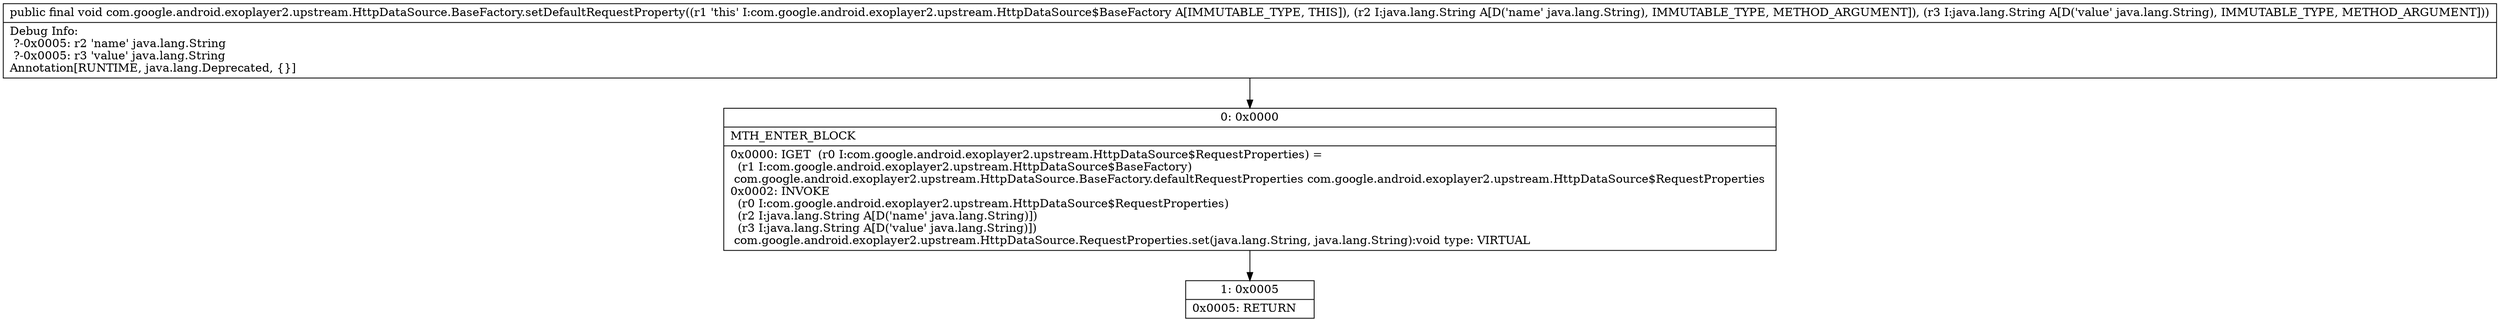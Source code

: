 digraph "CFG forcom.google.android.exoplayer2.upstream.HttpDataSource.BaseFactory.setDefaultRequestProperty(Ljava\/lang\/String;Ljava\/lang\/String;)V" {
Node_0 [shape=record,label="{0\:\ 0x0000|MTH_ENTER_BLOCK\l|0x0000: IGET  (r0 I:com.google.android.exoplayer2.upstream.HttpDataSource$RequestProperties) = \l  (r1 I:com.google.android.exoplayer2.upstream.HttpDataSource$BaseFactory)\l com.google.android.exoplayer2.upstream.HttpDataSource.BaseFactory.defaultRequestProperties com.google.android.exoplayer2.upstream.HttpDataSource$RequestProperties \l0x0002: INVOKE  \l  (r0 I:com.google.android.exoplayer2.upstream.HttpDataSource$RequestProperties)\l  (r2 I:java.lang.String A[D('name' java.lang.String)])\l  (r3 I:java.lang.String A[D('value' java.lang.String)])\l com.google.android.exoplayer2.upstream.HttpDataSource.RequestProperties.set(java.lang.String, java.lang.String):void type: VIRTUAL \l}"];
Node_1 [shape=record,label="{1\:\ 0x0005|0x0005: RETURN   \l}"];
MethodNode[shape=record,label="{public final void com.google.android.exoplayer2.upstream.HttpDataSource.BaseFactory.setDefaultRequestProperty((r1 'this' I:com.google.android.exoplayer2.upstream.HttpDataSource$BaseFactory A[IMMUTABLE_TYPE, THIS]), (r2 I:java.lang.String A[D('name' java.lang.String), IMMUTABLE_TYPE, METHOD_ARGUMENT]), (r3 I:java.lang.String A[D('value' java.lang.String), IMMUTABLE_TYPE, METHOD_ARGUMENT]))  | Debug Info:\l  ?\-0x0005: r2 'name' java.lang.String\l  ?\-0x0005: r3 'value' java.lang.String\lAnnotation[RUNTIME, java.lang.Deprecated, \{\}]\l}"];
MethodNode -> Node_0;
Node_0 -> Node_1;
}

